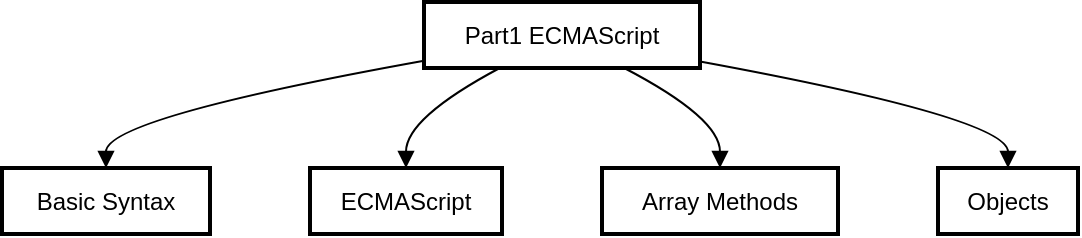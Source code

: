 <mxfile version="24.5.4" type="github">
  <diagram name="Page-1" id="PGmdGEWV2r53lUAsf7D1">
    <mxGraphModel>
      <root>
        <mxCell id="0" />
        <mxCell id="1" parent="0" />
        <mxCell id="2" value="Part1 ECMAScript" style="whiteSpace=wrap;strokeWidth=2;" vertex="1" parent="1">
          <mxGeometry x="211" width="138" height="33" as="geometry" />
        </mxCell>
        <mxCell id="3" value="Basic Syntax" style="whiteSpace=wrap;strokeWidth=2;" vertex="1" parent="1">
          <mxGeometry y="83" width="104" height="33" as="geometry" />
        </mxCell>
        <mxCell id="4" value="ECMAScript" style="whiteSpace=wrap;strokeWidth=2;" vertex="1" parent="1">
          <mxGeometry x="154" y="83" width="96" height="33" as="geometry" />
        </mxCell>
        <mxCell id="5" value="Array Methods" style="whiteSpace=wrap;strokeWidth=2;" vertex="1" parent="1">
          <mxGeometry x="300" y="83" width="118" height="33" as="geometry" />
        </mxCell>
        <mxCell id="6" value="Objects" style="whiteSpace=wrap;strokeWidth=2;" vertex="1" parent="1">
          <mxGeometry x="468" y="83" width="70" height="33" as="geometry" />
        </mxCell>
        <mxCell id="7" value="" style="curved=1;startArrow=none;endArrow=block;exitX=0;exitY=0.89;entryX=0.5;entryY=0.01;" edge="1" parent="1" source="2" target="3">
          <mxGeometry relative="1" as="geometry">
            <Array as="points">
              <mxPoint x="52" y="58" />
            </Array>
          </mxGeometry>
        </mxCell>
        <mxCell id="8" value="" style="curved=1;startArrow=none;endArrow=block;exitX=0.27;exitY=1.01;entryX=0.5;entryY=0.01;" edge="1" parent="1" source="2" target="4">
          <mxGeometry relative="1" as="geometry">
            <Array as="points">
              <mxPoint x="202" y="58" />
            </Array>
          </mxGeometry>
        </mxCell>
        <mxCell id="9" value="" style="curved=1;startArrow=none;endArrow=block;exitX=0.73;exitY=1.01;entryX=0.5;entryY=0.01;" edge="1" parent="1" source="2" target="5">
          <mxGeometry relative="1" as="geometry">
            <Array as="points">
              <mxPoint x="359" y="58" />
            </Array>
          </mxGeometry>
        </mxCell>
        <mxCell id="10" value="" style="curved=1;startArrow=none;endArrow=block;exitX=1;exitY=0.9;entryX=0.5;entryY=0.01;" edge="1" parent="1" source="2" target="6">
          <mxGeometry relative="1" as="geometry">
            <Array as="points">
              <mxPoint x="503" y="58" />
            </Array>
          </mxGeometry>
        </mxCell>
      </root>
    </mxGraphModel>
  </diagram>
</mxfile>
